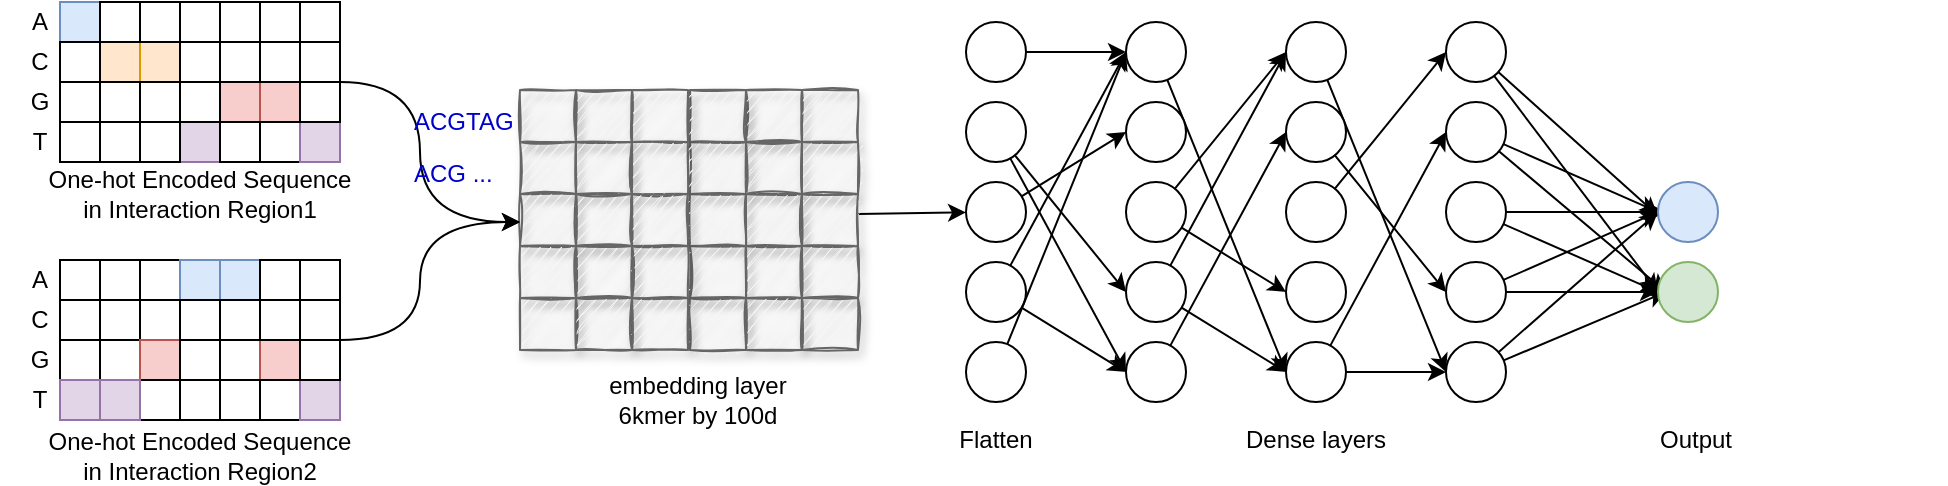 <mxfile version="14.8.5" type="github">
  <diagram id="gIogGsXuzQi1VI0tjLUq" name="Page-1">
    <mxGraphModel dx="1185" dy="636" grid="1" gridSize="10" guides="1" tooltips="1" connect="1" arrows="1" fold="1" page="1" pageScale="1" pageWidth="4681" pageHeight="3300" math="0" shadow="0">
      <root>
        <mxCell id="0" />
        <mxCell id="1" parent="0" />
        <mxCell id="4BS046eD1vQbMhQOOICh-2" value="" style="rounded=0;whiteSpace=wrap;html=1;shadow=1;glass=0;sketch=1;fillColor=#f5f5f5;strokeColor=#666666;fontColor=#333333;" vertex="1" parent="1">
          <mxGeometry x="615" y="259" width="28" height="26" as="geometry" />
        </mxCell>
        <mxCell id="4BS046eD1vQbMhQOOICh-3" value="" style="rounded=0;whiteSpace=wrap;html=1;shadow=1;glass=0;sketch=1;fillColor=#f5f5f5;strokeColor=#666666;fontColor=#333333;" vertex="1" parent="1">
          <mxGeometry x="643" y="259" width="28" height="26" as="geometry" />
        </mxCell>
        <mxCell id="4BS046eD1vQbMhQOOICh-4" value="" style="rounded=0;whiteSpace=wrap;html=1;shadow=1;glass=0;sketch=1;fillColor=#f5f5f5;strokeColor=#666666;fontColor=#333333;" vertex="1" parent="1">
          <mxGeometry x="671" y="259" width="28" height="26" as="geometry" />
        </mxCell>
        <mxCell id="4BS046eD1vQbMhQOOICh-5" value="" style="rounded=0;whiteSpace=wrap;html=1;shadow=1;glass=0;sketch=1;fillColor=#f5f5f5;strokeColor=#666666;fontColor=#333333;" vertex="1" parent="1">
          <mxGeometry x="615" y="285" width="28" height="26" as="geometry" />
        </mxCell>
        <mxCell id="4BS046eD1vQbMhQOOICh-6" value="" style="rounded=0;whiteSpace=wrap;html=1;shadow=1;glass=0;sketch=1;fillColor=#f5f5f5;strokeColor=#666666;fontColor=#333333;" vertex="1" parent="1">
          <mxGeometry x="643" y="285" width="28" height="26" as="geometry" />
        </mxCell>
        <mxCell id="4BS046eD1vQbMhQOOICh-7" value="" style="rounded=0;whiteSpace=wrap;html=1;shadow=1;glass=0;sketch=1;fillColor=#f5f5f5;strokeColor=#666666;fontColor=#333333;" vertex="1" parent="1">
          <mxGeometry x="671" y="285" width="28" height="26" as="geometry" />
        </mxCell>
        <mxCell id="4BS046eD1vQbMhQOOICh-8" value="" style="rounded=0;whiteSpace=wrap;html=1;shadow=1;glass=0;sketch=1;fillColor=#f5f5f5;strokeColor=#666666;fontColor=#333333;" vertex="1" parent="1">
          <mxGeometry x="615" y="311" width="28" height="26" as="geometry" />
        </mxCell>
        <mxCell id="4BS046eD1vQbMhQOOICh-9" value="" style="rounded=0;whiteSpace=wrap;html=1;shadow=1;glass=0;sketch=1;fillColor=#f5f5f5;strokeColor=#666666;fontColor=#333333;" vertex="1" parent="1">
          <mxGeometry x="643" y="311" width="28" height="26" as="geometry" />
        </mxCell>
        <mxCell id="4BS046eD1vQbMhQOOICh-156" style="edgeStyle=none;rounded=0;orthogonalLoop=1;jettySize=auto;html=1;" edge="1" parent="1" target="4BS046eD1vQbMhQOOICh-109">
          <mxGeometry relative="1" as="geometry">
            <mxPoint x="699" y="321" as="sourcePoint" />
          </mxGeometry>
        </mxCell>
        <mxCell id="4BS046eD1vQbMhQOOICh-10" value="" style="rounded=0;whiteSpace=wrap;html=1;shadow=1;glass=0;sketch=1;fillColor=#f5f5f5;strokeColor=#666666;fontColor=#333333;" vertex="1" parent="1">
          <mxGeometry x="671" y="311" width="28" height="26" as="geometry" />
        </mxCell>
        <mxCell id="4BS046eD1vQbMhQOOICh-11" value="" style="rounded=0;whiteSpace=wrap;html=1;shadow=1;glass=0;sketch=1;fillColor=#f5f5f5;strokeColor=#666666;fontColor=#333333;" vertex="1" parent="1">
          <mxGeometry x="615" y="337" width="28" height="26" as="geometry" />
        </mxCell>
        <mxCell id="4BS046eD1vQbMhQOOICh-12" value="" style="rounded=0;whiteSpace=wrap;html=1;shadow=1;glass=0;sketch=1;fillColor=#f5f5f5;strokeColor=#666666;fontColor=#333333;" vertex="1" parent="1">
          <mxGeometry x="643" y="337" width="28" height="26" as="geometry" />
        </mxCell>
        <mxCell id="4BS046eD1vQbMhQOOICh-13" value="" style="rounded=0;whiteSpace=wrap;html=1;shadow=1;glass=0;sketch=1;fillColor=#f5f5f5;strokeColor=#666666;fontColor=#333333;" vertex="1" parent="1">
          <mxGeometry x="671" y="337" width="28" height="26" as="geometry" />
        </mxCell>
        <mxCell id="4BS046eD1vQbMhQOOICh-14" value="" style="rounded=0;whiteSpace=wrap;html=1;shadow=1;glass=0;sketch=1;fillColor=#f5f5f5;strokeColor=#666666;fontColor=#333333;" vertex="1" parent="1">
          <mxGeometry x="615" y="363" width="28" height="26" as="geometry" />
        </mxCell>
        <mxCell id="4BS046eD1vQbMhQOOICh-15" value="" style="rounded=0;whiteSpace=wrap;html=1;shadow=1;glass=0;sketch=1;fillColor=#f5f5f5;strokeColor=#666666;fontColor=#333333;" vertex="1" parent="1">
          <mxGeometry x="643" y="363" width="28" height="26" as="geometry" />
        </mxCell>
        <mxCell id="4BS046eD1vQbMhQOOICh-16" value="" style="rounded=0;whiteSpace=wrap;html=1;shadow=1;glass=0;sketch=1;fillColor=#f5f5f5;strokeColor=#666666;fontColor=#333333;" vertex="1" parent="1">
          <mxGeometry x="671" y="363" width="28" height="26" as="geometry" />
        </mxCell>
        <mxCell id="4BS046eD1vQbMhQOOICh-17" value="" style="rounded=0;whiteSpace=wrap;html=1;shadow=1;glass=0;sketch=1;fillColor=#f5f5f5;strokeColor=#666666;fontColor=#333333;" vertex="1" parent="1">
          <mxGeometry x="530" y="259" width="28" height="26" as="geometry" />
        </mxCell>
        <mxCell id="4BS046eD1vQbMhQOOICh-18" value="" style="rounded=0;whiteSpace=wrap;html=1;shadow=1;glass=0;sketch=1;fillColor=#f5f5f5;strokeColor=#666666;fontColor=#333333;" vertex="1" parent="1">
          <mxGeometry x="558" y="259" width="28" height="26" as="geometry" />
        </mxCell>
        <mxCell id="4BS046eD1vQbMhQOOICh-19" value="" style="rounded=0;whiteSpace=wrap;html=1;shadow=1;glass=0;sketch=1;fillColor=#f5f5f5;strokeColor=#666666;fontColor=#333333;" vertex="1" parent="1">
          <mxGeometry x="586" y="259" width="28" height="26" as="geometry" />
        </mxCell>
        <mxCell id="4BS046eD1vQbMhQOOICh-20" value="" style="rounded=0;whiteSpace=wrap;html=1;shadow=1;glass=0;sketch=1;fillColor=#f5f5f5;strokeColor=#666666;fontColor=#333333;" vertex="1" parent="1">
          <mxGeometry x="530" y="285" width="28" height="26" as="geometry" />
        </mxCell>
        <mxCell id="4BS046eD1vQbMhQOOICh-21" value="" style="rounded=0;whiteSpace=wrap;html=1;shadow=1;glass=0;sketch=1;fillColor=#f5f5f5;strokeColor=#666666;fontColor=#333333;" vertex="1" parent="1">
          <mxGeometry x="558" y="285" width="28" height="26" as="geometry" />
        </mxCell>
        <mxCell id="4BS046eD1vQbMhQOOICh-22" value="" style="rounded=0;whiteSpace=wrap;html=1;shadow=1;glass=0;sketch=1;fillColor=#f5f5f5;strokeColor=#666666;fontColor=#333333;" vertex="1" parent="1">
          <mxGeometry x="586" y="285" width="28" height="26" as="geometry" />
        </mxCell>
        <mxCell id="4BS046eD1vQbMhQOOICh-23" value="" style="rounded=0;whiteSpace=wrap;html=1;shadow=1;glass=0;sketch=1;fillColor=#f5f5f5;strokeColor=#666666;fontColor=#333333;" vertex="1" parent="1">
          <mxGeometry x="530" y="311" width="28" height="26" as="geometry" />
        </mxCell>
        <mxCell id="4BS046eD1vQbMhQOOICh-24" value="" style="rounded=0;whiteSpace=wrap;html=1;shadow=1;glass=0;sketch=1;fillColor=#f5f5f5;strokeColor=#666666;fontColor=#333333;" vertex="1" parent="1">
          <mxGeometry x="558" y="311" width="28" height="26" as="geometry" />
        </mxCell>
        <mxCell id="4BS046eD1vQbMhQOOICh-25" value="" style="rounded=0;whiteSpace=wrap;html=1;shadow=1;glass=0;sketch=1;fillColor=#f5f5f5;strokeColor=#666666;fontColor=#333333;" vertex="1" parent="1">
          <mxGeometry x="586" y="311" width="28" height="26" as="geometry" />
        </mxCell>
        <mxCell id="4BS046eD1vQbMhQOOICh-26" value="" style="rounded=0;whiteSpace=wrap;html=1;shadow=1;glass=0;sketch=1;fillColor=#f5f5f5;strokeColor=#666666;fontColor=#333333;" vertex="1" parent="1">
          <mxGeometry x="530" y="337" width="28" height="26" as="geometry" />
        </mxCell>
        <mxCell id="4BS046eD1vQbMhQOOICh-27" value="" style="rounded=0;whiteSpace=wrap;html=1;shadow=1;glass=0;sketch=1;fillColor=#f5f5f5;strokeColor=#666666;fontColor=#333333;" vertex="1" parent="1">
          <mxGeometry x="558" y="337" width="28" height="26" as="geometry" />
        </mxCell>
        <mxCell id="4BS046eD1vQbMhQOOICh-28" value="" style="rounded=0;whiteSpace=wrap;html=1;shadow=1;glass=0;sketch=1;fillColor=#f5f5f5;strokeColor=#666666;fontColor=#333333;" vertex="1" parent="1">
          <mxGeometry x="586" y="337" width="28" height="26" as="geometry" />
        </mxCell>
        <mxCell id="4BS046eD1vQbMhQOOICh-29" value="" style="rounded=0;whiteSpace=wrap;html=1;shadow=1;glass=0;sketch=1;fillColor=#f5f5f5;strokeColor=#666666;fontColor=#333333;" vertex="1" parent="1">
          <mxGeometry x="530" y="363" width="28" height="26" as="geometry" />
        </mxCell>
        <mxCell id="4BS046eD1vQbMhQOOICh-30" value="" style="rounded=0;whiteSpace=wrap;html=1;shadow=1;glass=0;sketch=1;fillColor=#f5f5f5;strokeColor=#666666;fontColor=#333333;" vertex="1" parent="1">
          <mxGeometry x="558" y="363" width="28" height="26" as="geometry" />
        </mxCell>
        <mxCell id="4BS046eD1vQbMhQOOICh-31" value="" style="rounded=0;whiteSpace=wrap;html=1;shadow=1;glass=0;sketch=1;fillColor=#f5f5f5;strokeColor=#666666;fontColor=#333333;" vertex="1" parent="1">
          <mxGeometry x="586" y="363" width="28" height="26" as="geometry" />
        </mxCell>
        <mxCell id="4BS046eD1vQbMhQOOICh-35" value="G" style="text;html=1;strokeColor=none;fillColor=none;align=center;verticalAlign=middle;whiteSpace=wrap;rounded=0;" vertex="1" parent="1">
          <mxGeometry x="270" y="255" width="40" height="20" as="geometry" />
        </mxCell>
        <mxCell id="4BS046eD1vQbMhQOOICh-36" value="T" style="text;html=1;strokeColor=none;fillColor=none;align=center;verticalAlign=middle;whiteSpace=wrap;rounded=0;" vertex="1" parent="1">
          <mxGeometry x="270" y="275" width="40" height="20" as="geometry" />
        </mxCell>
        <mxCell id="4BS046eD1vQbMhQOOICh-37" value="&lt;div&gt;A&lt;/div&gt;" style="text;html=1;strokeColor=none;fillColor=none;align=center;verticalAlign=middle;whiteSpace=wrap;rounded=0;" vertex="1" parent="1">
          <mxGeometry x="270" y="215" width="40" height="20" as="geometry" />
        </mxCell>
        <mxCell id="4BS046eD1vQbMhQOOICh-38" value="C" style="text;html=1;strokeColor=none;fillColor=none;align=center;verticalAlign=middle;whiteSpace=wrap;rounded=0;" vertex="1" parent="1">
          <mxGeometry x="270" y="235" width="40" height="20" as="geometry" />
        </mxCell>
        <mxCell id="4BS046eD1vQbMhQOOICh-39" value="" style="whiteSpace=wrap;html=1;aspect=fixed;fillColor=#dae8fc;strokeColor=#6c8ebf;" vertex="1" parent="1">
          <mxGeometry x="300" y="215" width="20" height="20" as="geometry" />
        </mxCell>
        <mxCell id="4BS046eD1vQbMhQOOICh-40" value="" style="whiteSpace=wrap;html=1;aspect=fixed;" vertex="1" parent="1">
          <mxGeometry x="320" y="235" width="20" height="20" as="geometry" />
        </mxCell>
        <mxCell id="4BS046eD1vQbMhQOOICh-41" value="" style="whiteSpace=wrap;html=1;aspect=fixed;fillColor=#ffe6cc;strokeColor=#d79b00;" vertex="1" parent="1">
          <mxGeometry x="320" y="235" width="20" height="20" as="geometry" />
        </mxCell>
        <mxCell id="4BS046eD1vQbMhQOOICh-42" value="" style="whiteSpace=wrap;html=1;aspect=fixed;fillColor=#ffe6cc;strokeColor=#d79b00;" vertex="1" parent="1">
          <mxGeometry x="340" y="235" width="20" height="20" as="geometry" />
        </mxCell>
        <mxCell id="4BS046eD1vQbMhQOOICh-43" value="" style="whiteSpace=wrap;html=1;aspect=fixed;fillColor=#e1d5e7;strokeColor=#9673a6;" vertex="1" parent="1">
          <mxGeometry x="360" y="275" width="20" height="20" as="geometry" />
        </mxCell>
        <mxCell id="4BS046eD1vQbMhQOOICh-44" value="" style="whiteSpace=wrap;html=1;aspect=fixed;fillColor=#f8cecc;strokeColor=#b85450;" vertex="1" parent="1">
          <mxGeometry x="380" y="255" width="20" height="20" as="geometry" />
        </mxCell>
        <mxCell id="4BS046eD1vQbMhQOOICh-45" value="" style="whiteSpace=wrap;html=1;aspect=fixed;fillColor=#f8cecc;strokeColor=#b85450;" vertex="1" parent="1">
          <mxGeometry x="400" y="255" width="20" height="20" as="geometry" />
        </mxCell>
        <mxCell id="4BS046eD1vQbMhQOOICh-46" value="" style="rounded=0;whiteSpace=wrap;html=1;" vertex="1" parent="1">
          <mxGeometry x="300" y="235" width="20" height="20" as="geometry" />
        </mxCell>
        <mxCell id="4BS046eD1vQbMhQOOICh-47" value="" style="rounded=0;whiteSpace=wrap;html=1;" vertex="1" parent="1">
          <mxGeometry x="300" y="255" width="20" height="20" as="geometry" />
        </mxCell>
        <mxCell id="4BS046eD1vQbMhQOOICh-48" value="" style="rounded=0;whiteSpace=wrap;html=1;" vertex="1" parent="1">
          <mxGeometry x="320" y="255" width="20" height="20" as="geometry" />
        </mxCell>
        <mxCell id="4BS046eD1vQbMhQOOICh-49" value="" style="rounded=0;whiteSpace=wrap;html=1;" vertex="1" parent="1">
          <mxGeometry x="340" y="255" width="20" height="20" as="geometry" />
        </mxCell>
        <mxCell id="4BS046eD1vQbMhQOOICh-50" value="" style="rounded=0;whiteSpace=wrap;html=1;" vertex="1" parent="1">
          <mxGeometry x="360" y="255" width="20" height="20" as="geometry" />
        </mxCell>
        <mxCell id="4BS046eD1vQbMhQOOICh-51" value="" style="rounded=0;whiteSpace=wrap;html=1;" vertex="1" parent="1">
          <mxGeometry x="340" y="275" width="20" height="20" as="geometry" />
        </mxCell>
        <mxCell id="4BS046eD1vQbMhQOOICh-52" value="" style="rounded=0;whiteSpace=wrap;html=1;" vertex="1" parent="1">
          <mxGeometry x="300" y="275" width="20" height="20" as="geometry" />
        </mxCell>
        <mxCell id="4BS046eD1vQbMhQOOICh-53" value="" style="rounded=0;whiteSpace=wrap;html=1;" vertex="1" parent="1">
          <mxGeometry x="320" y="275" width="20" height="20" as="geometry" />
        </mxCell>
        <mxCell id="4BS046eD1vQbMhQOOICh-54" value="" style="rounded=0;whiteSpace=wrap;html=1;" vertex="1" parent="1">
          <mxGeometry x="380" y="275" width="20" height="20" as="geometry" />
        </mxCell>
        <mxCell id="4BS046eD1vQbMhQOOICh-55" value="" style="rounded=0;whiteSpace=wrap;html=1;" vertex="1" parent="1">
          <mxGeometry x="400" y="275" width="20" height="20" as="geometry" />
        </mxCell>
        <mxCell id="4BS046eD1vQbMhQOOICh-56" value="" style="rounded=0;whiteSpace=wrap;html=1;" vertex="1" parent="1">
          <mxGeometry x="320" y="215" width="20" height="20" as="geometry" />
        </mxCell>
        <mxCell id="4BS046eD1vQbMhQOOICh-57" value="" style="rounded=0;whiteSpace=wrap;html=1;" vertex="1" parent="1">
          <mxGeometry x="340" y="215" width="20" height="20" as="geometry" />
        </mxCell>
        <mxCell id="4BS046eD1vQbMhQOOICh-58" value="" style="rounded=0;whiteSpace=wrap;html=1;" vertex="1" parent="1">
          <mxGeometry x="360" y="215" width="20" height="20" as="geometry" />
        </mxCell>
        <mxCell id="4BS046eD1vQbMhQOOICh-59" value="" style="rounded=0;whiteSpace=wrap;html=1;" vertex="1" parent="1">
          <mxGeometry x="380" y="215" width="20" height="20" as="geometry" />
        </mxCell>
        <mxCell id="4BS046eD1vQbMhQOOICh-60" value="" style="rounded=0;whiteSpace=wrap;html=1;" vertex="1" parent="1">
          <mxGeometry x="360" y="235" width="20" height="20" as="geometry" />
        </mxCell>
        <mxCell id="4BS046eD1vQbMhQOOICh-61" value="" style="rounded=0;whiteSpace=wrap;html=1;" vertex="1" parent="1">
          <mxGeometry x="380" y="235" width="20" height="20" as="geometry" />
        </mxCell>
        <mxCell id="4BS046eD1vQbMhQOOICh-62" value="" style="rounded=0;whiteSpace=wrap;html=1;" vertex="1" parent="1">
          <mxGeometry x="400" y="235" width="20" height="20" as="geometry" />
        </mxCell>
        <mxCell id="4BS046eD1vQbMhQOOICh-63" value="" style="rounded=0;whiteSpace=wrap;html=1;" vertex="1" parent="1">
          <mxGeometry x="400" y="215" width="20" height="20" as="geometry" />
        </mxCell>
        <mxCell id="4BS046eD1vQbMhQOOICh-64" value="" style="whiteSpace=wrap;html=1;aspect=fixed;fillColor=#e1d5e7;strokeColor=#9673a6;" vertex="1" parent="1">
          <mxGeometry x="420" y="275" width="20" height="20" as="geometry" />
        </mxCell>
        <mxCell id="4BS046eD1vQbMhQOOICh-65" value="" style="rounded=0;whiteSpace=wrap;html=1;" vertex="1" parent="1">
          <mxGeometry x="420" y="255" width="20" height="20" as="geometry" />
        </mxCell>
        <mxCell id="4BS046eD1vQbMhQOOICh-66" value="" style="rounded=0;whiteSpace=wrap;html=1;" vertex="1" parent="1">
          <mxGeometry x="420" y="215" width="20" height="20" as="geometry" />
        </mxCell>
        <mxCell id="4BS046eD1vQbMhQOOICh-67" style="edgeStyle=orthogonalEdgeStyle;curved=1;rounded=0;orthogonalLoop=1;jettySize=auto;html=1;entryX=0;entryY=0.5;entryDx=0;entryDy=0;exitX=1;exitY=1;exitDx=0;exitDy=0;" edge="1" parent="1" source="4BS046eD1vQbMhQOOICh-68">
          <mxGeometry relative="1" as="geometry">
            <mxPoint x="530" y="325" as="targetPoint" />
            <Array as="points">
              <mxPoint x="480" y="255.5" />
              <mxPoint x="480" y="325.5" />
            </Array>
          </mxGeometry>
        </mxCell>
        <mxCell id="4BS046eD1vQbMhQOOICh-68" value="" style="rounded=0;whiteSpace=wrap;html=1;" vertex="1" parent="1">
          <mxGeometry x="420" y="235" width="20" height="20" as="geometry" />
        </mxCell>
        <mxCell id="4BS046eD1vQbMhQOOICh-69" value="G" style="text;html=1;strokeColor=none;fillColor=none;align=center;verticalAlign=middle;whiteSpace=wrap;rounded=0;" vertex="1" parent="1">
          <mxGeometry x="270" y="384" width="40" height="20" as="geometry" />
        </mxCell>
        <mxCell id="4BS046eD1vQbMhQOOICh-70" value="T" style="text;html=1;strokeColor=none;fillColor=none;align=center;verticalAlign=middle;whiteSpace=wrap;rounded=0;" vertex="1" parent="1">
          <mxGeometry x="270" y="404" width="40" height="20" as="geometry" />
        </mxCell>
        <mxCell id="4BS046eD1vQbMhQOOICh-71" value="&lt;div&gt;A&lt;/div&gt;" style="text;html=1;strokeColor=none;fillColor=none;align=center;verticalAlign=middle;whiteSpace=wrap;rounded=0;" vertex="1" parent="1">
          <mxGeometry x="270" y="344" width="40" height="20" as="geometry" />
        </mxCell>
        <mxCell id="4BS046eD1vQbMhQOOICh-72" value="C" style="text;html=1;strokeColor=none;fillColor=none;align=center;verticalAlign=middle;whiteSpace=wrap;rounded=0;" vertex="1" parent="1">
          <mxGeometry x="270" y="364" width="40" height="20" as="geometry" />
        </mxCell>
        <mxCell id="4BS046eD1vQbMhQOOICh-73" value="" style="whiteSpace=wrap;html=1;aspect=fixed;" vertex="1" parent="1">
          <mxGeometry x="300" y="344" width="20" height="20" as="geometry" />
        </mxCell>
        <mxCell id="4BS046eD1vQbMhQOOICh-74" value="" style="whiteSpace=wrap;html=1;aspect=fixed;" vertex="1" parent="1">
          <mxGeometry x="320" y="364" width="20" height="20" as="geometry" />
        </mxCell>
        <mxCell id="4BS046eD1vQbMhQOOICh-75" value="" style="whiteSpace=wrap;html=1;aspect=fixed;" vertex="1" parent="1">
          <mxGeometry x="320" y="364" width="20" height="20" as="geometry" />
        </mxCell>
        <mxCell id="4BS046eD1vQbMhQOOICh-76" value="" style="whiteSpace=wrap;html=1;aspect=fixed;" vertex="1" parent="1">
          <mxGeometry x="340" y="364" width="20" height="20" as="geometry" />
        </mxCell>
        <mxCell id="4BS046eD1vQbMhQOOICh-77" value="" style="whiteSpace=wrap;html=1;aspect=fixed;" vertex="1" parent="1">
          <mxGeometry x="360" y="404" width="20" height="20" as="geometry" />
        </mxCell>
        <mxCell id="4BS046eD1vQbMhQOOICh-78" value="" style="whiteSpace=wrap;html=1;aspect=fixed;" vertex="1" parent="1">
          <mxGeometry x="380" y="384" width="20" height="20" as="geometry" />
        </mxCell>
        <mxCell id="4BS046eD1vQbMhQOOICh-79" value="" style="whiteSpace=wrap;html=1;aspect=fixed;fillColor=#f8cecc;strokeColor=#b85450;" vertex="1" parent="1">
          <mxGeometry x="400" y="384" width="20" height="20" as="geometry" />
        </mxCell>
        <mxCell id="4BS046eD1vQbMhQOOICh-80" value="" style="rounded=0;whiteSpace=wrap;html=1;" vertex="1" parent="1">
          <mxGeometry x="300" y="364" width="20" height="20" as="geometry" />
        </mxCell>
        <mxCell id="4BS046eD1vQbMhQOOICh-81" value="" style="rounded=0;whiteSpace=wrap;html=1;" vertex="1" parent="1">
          <mxGeometry x="300" y="384" width="20" height="20" as="geometry" />
        </mxCell>
        <mxCell id="4BS046eD1vQbMhQOOICh-82" value="" style="rounded=0;whiteSpace=wrap;html=1;" vertex="1" parent="1">
          <mxGeometry x="320" y="384" width="20" height="20" as="geometry" />
        </mxCell>
        <mxCell id="4BS046eD1vQbMhQOOICh-83" value="" style="rounded=0;whiteSpace=wrap;html=1;fillColor=#f8cecc;strokeColor=#b85450;" vertex="1" parent="1">
          <mxGeometry x="340" y="384" width="20" height="20" as="geometry" />
        </mxCell>
        <mxCell id="4BS046eD1vQbMhQOOICh-84" value="" style="rounded=0;whiteSpace=wrap;html=1;" vertex="1" parent="1">
          <mxGeometry x="360" y="384" width="20" height="20" as="geometry" />
        </mxCell>
        <mxCell id="4BS046eD1vQbMhQOOICh-85" value="" style="rounded=0;whiteSpace=wrap;html=1;" vertex="1" parent="1">
          <mxGeometry x="340" y="404" width="20" height="20" as="geometry" />
        </mxCell>
        <mxCell id="4BS046eD1vQbMhQOOICh-86" value="" style="rounded=0;whiteSpace=wrap;html=1;fillColor=#e1d5e7;strokeColor=#9673a6;" vertex="1" parent="1">
          <mxGeometry x="300" y="404" width="20" height="20" as="geometry" />
        </mxCell>
        <mxCell id="4BS046eD1vQbMhQOOICh-87" value="" style="rounded=0;whiteSpace=wrap;html=1;fillColor=#e1d5e7;strokeColor=#9673a6;" vertex="1" parent="1">
          <mxGeometry x="320" y="404" width="20" height="20" as="geometry" />
        </mxCell>
        <mxCell id="4BS046eD1vQbMhQOOICh-88" value="" style="rounded=0;whiteSpace=wrap;html=1;" vertex="1" parent="1">
          <mxGeometry x="380" y="404" width="20" height="20" as="geometry" />
        </mxCell>
        <mxCell id="4BS046eD1vQbMhQOOICh-89" value="" style="rounded=0;whiteSpace=wrap;html=1;" vertex="1" parent="1">
          <mxGeometry x="400" y="404" width="20" height="20" as="geometry" />
        </mxCell>
        <mxCell id="4BS046eD1vQbMhQOOICh-90" value="" style="rounded=0;whiteSpace=wrap;html=1;" vertex="1" parent="1">
          <mxGeometry x="320" y="344" width="20" height="20" as="geometry" />
        </mxCell>
        <mxCell id="4BS046eD1vQbMhQOOICh-91" value="" style="rounded=0;whiteSpace=wrap;html=1;" vertex="1" parent="1">
          <mxGeometry x="340" y="344" width="20" height="20" as="geometry" />
        </mxCell>
        <mxCell id="4BS046eD1vQbMhQOOICh-92" value="" style="rounded=0;whiteSpace=wrap;html=1;fillColor=#dae8fc;strokeColor=#6c8ebf;" vertex="1" parent="1">
          <mxGeometry x="360" y="344" width="20" height="20" as="geometry" />
        </mxCell>
        <mxCell id="4BS046eD1vQbMhQOOICh-93" value="" style="rounded=0;whiteSpace=wrap;html=1;fillColor=#dae8fc;strokeColor=#6c8ebf;" vertex="1" parent="1">
          <mxGeometry x="380" y="344" width="20" height="20" as="geometry" />
        </mxCell>
        <mxCell id="4BS046eD1vQbMhQOOICh-94" value="" style="rounded=0;whiteSpace=wrap;html=1;" vertex="1" parent="1">
          <mxGeometry x="360" y="364" width="20" height="20" as="geometry" />
        </mxCell>
        <mxCell id="4BS046eD1vQbMhQOOICh-95" value="" style="rounded=0;whiteSpace=wrap;html=1;" vertex="1" parent="1">
          <mxGeometry x="380" y="364" width="20" height="20" as="geometry" />
        </mxCell>
        <mxCell id="4BS046eD1vQbMhQOOICh-96" value="" style="rounded=0;whiteSpace=wrap;html=1;" vertex="1" parent="1">
          <mxGeometry x="400" y="364" width="20" height="20" as="geometry" />
        </mxCell>
        <mxCell id="4BS046eD1vQbMhQOOICh-97" value="" style="rounded=0;whiteSpace=wrap;html=1;" vertex="1" parent="1">
          <mxGeometry x="400" y="344" width="20" height="20" as="geometry" />
        </mxCell>
        <mxCell id="4BS046eD1vQbMhQOOICh-98" value="" style="whiteSpace=wrap;html=1;aspect=fixed;fillColor=#e1d5e7;strokeColor=#9673a6;" vertex="1" parent="1">
          <mxGeometry x="420" y="404" width="20" height="20" as="geometry" />
        </mxCell>
        <mxCell id="4BS046eD1vQbMhQOOICh-99" value="" style="rounded=0;whiteSpace=wrap;html=1;" vertex="1" parent="1">
          <mxGeometry x="420" y="384" width="20" height="20" as="geometry" />
        </mxCell>
        <mxCell id="4BS046eD1vQbMhQOOICh-100" value="" style="rounded=0;whiteSpace=wrap;html=1;" vertex="1" parent="1">
          <mxGeometry x="420" y="344" width="20" height="20" as="geometry" />
        </mxCell>
        <mxCell id="4BS046eD1vQbMhQOOICh-101" style="edgeStyle=orthogonalEdgeStyle;curved=1;rounded=0;orthogonalLoop=1;jettySize=auto;html=1;entryX=0;entryY=0.5;entryDx=0;entryDy=0;exitX=1;exitY=1;exitDx=0;exitDy=0;" edge="1" parent="1" source="4BS046eD1vQbMhQOOICh-102">
          <mxGeometry relative="1" as="geometry">
            <mxPoint x="530" y="325" as="targetPoint" />
            <Array as="points">
              <mxPoint x="480" y="384.5" />
              <mxPoint x="480" y="324.5" />
            </Array>
          </mxGeometry>
        </mxCell>
        <mxCell id="4BS046eD1vQbMhQOOICh-102" value="" style="rounded=0;whiteSpace=wrap;html=1;" vertex="1" parent="1">
          <mxGeometry x="420" y="364" width="20" height="20" as="geometry" />
        </mxCell>
        <mxCell id="4BS046eD1vQbMhQOOICh-103" style="edgeStyle=none;rounded=0;orthogonalLoop=1;jettySize=auto;html=1;entryX=0;entryY=0.5;entryDx=0;entryDy=0;" edge="1" parent="1" source="4BS046eD1vQbMhQOOICh-104" target="4BS046eD1vQbMhQOOICh-116">
          <mxGeometry relative="1" as="geometry" />
        </mxCell>
        <mxCell id="4BS046eD1vQbMhQOOICh-104" value="" style="ellipse;whiteSpace=wrap;html=1;aspect=fixed;" vertex="1" parent="1">
          <mxGeometry x="753" y="225" width="30" height="30" as="geometry" />
        </mxCell>
        <mxCell id="4BS046eD1vQbMhQOOICh-105" style="edgeStyle=none;rounded=1;jumpSize=20;orthogonalLoop=1;jettySize=auto;html=1;entryX=0;entryY=0.5;entryDx=0;entryDy=0;strokeWidth=1;" edge="1" parent="1" source="4BS046eD1vQbMhQOOICh-107" target="4BS046eD1vQbMhQOOICh-125">
          <mxGeometry relative="1" as="geometry" />
        </mxCell>
        <mxCell id="4BS046eD1vQbMhQOOICh-106" style="edgeStyle=none;rounded=1;jumpSize=20;orthogonalLoop=1;jettySize=auto;html=1;entryX=0;entryY=0.5;entryDx=0;entryDy=0;strokeWidth=1;" edge="1" parent="1" source="4BS046eD1vQbMhQOOICh-107" target="4BS046eD1vQbMhQOOICh-123">
          <mxGeometry relative="1" as="geometry" />
        </mxCell>
        <mxCell id="4BS046eD1vQbMhQOOICh-107" value="" style="ellipse;whiteSpace=wrap;html=1;aspect=fixed;" vertex="1" parent="1">
          <mxGeometry x="753" y="265" width="30" height="30" as="geometry" />
        </mxCell>
        <mxCell id="4BS046eD1vQbMhQOOICh-108" style="rounded=1;jumpSize=20;orthogonalLoop=1;jettySize=auto;html=1;entryX=0;entryY=0.5;entryDx=0;entryDy=0;strokeWidth=1;" edge="1" parent="1" source="4BS046eD1vQbMhQOOICh-109" target="4BS046eD1vQbMhQOOICh-117">
          <mxGeometry relative="1" as="geometry" />
        </mxCell>
        <mxCell id="4BS046eD1vQbMhQOOICh-109" value="" style="ellipse;whiteSpace=wrap;html=1;aspect=fixed;" vertex="1" parent="1">
          <mxGeometry x="753" y="305" width="30" height="30" as="geometry" />
        </mxCell>
        <mxCell id="4BS046eD1vQbMhQOOICh-110" style="rounded=1;jumpSize=20;orthogonalLoop=1;jettySize=auto;html=1;entryX=0;entryY=0.5;entryDx=0;entryDy=0;strokeWidth=1;" edge="1" parent="1" source="4BS046eD1vQbMhQOOICh-112" target="4BS046eD1vQbMhQOOICh-116">
          <mxGeometry relative="1" as="geometry" />
        </mxCell>
        <mxCell id="4BS046eD1vQbMhQOOICh-111" style="edgeStyle=none;rounded=1;jumpSize=20;orthogonalLoop=1;jettySize=auto;html=1;entryX=0;entryY=0.5;entryDx=0;entryDy=0;strokeWidth=1;" edge="1" parent="1" source="4BS046eD1vQbMhQOOICh-112" target="4BS046eD1vQbMhQOOICh-125">
          <mxGeometry relative="1" as="geometry" />
        </mxCell>
        <mxCell id="4BS046eD1vQbMhQOOICh-112" value="" style="ellipse;whiteSpace=wrap;html=1;aspect=fixed;" vertex="1" parent="1">
          <mxGeometry x="753" y="345" width="30" height="30" as="geometry" />
        </mxCell>
        <mxCell id="4BS046eD1vQbMhQOOICh-113" style="edgeStyle=none;rounded=1;jumpSize=20;orthogonalLoop=1;jettySize=auto;html=1;entryX=0;entryY=0.5;entryDx=0;entryDy=0;strokeWidth=1;" edge="1" parent="1" source="4BS046eD1vQbMhQOOICh-114" target="4BS046eD1vQbMhQOOICh-116">
          <mxGeometry relative="1" as="geometry" />
        </mxCell>
        <mxCell id="4BS046eD1vQbMhQOOICh-114" value="" style="ellipse;whiteSpace=wrap;html=1;aspect=fixed;" vertex="1" parent="1">
          <mxGeometry x="753" y="385" width="30" height="30" as="geometry" />
        </mxCell>
        <mxCell id="4BS046eD1vQbMhQOOICh-115" style="edgeStyle=none;rounded=1;jumpSize=20;orthogonalLoop=1;jettySize=auto;html=1;entryX=0;entryY=0.5;entryDx=0;entryDy=0;strokeWidth=1;" edge="1" parent="1" source="4BS046eD1vQbMhQOOICh-116" target="4BS046eD1vQbMhQOOICh-137">
          <mxGeometry relative="1" as="geometry" />
        </mxCell>
        <mxCell id="4BS046eD1vQbMhQOOICh-116" value="" style="ellipse;whiteSpace=wrap;html=1;aspect=fixed;" vertex="1" parent="1">
          <mxGeometry x="833" y="225" width="30" height="30" as="geometry" />
        </mxCell>
        <mxCell id="4BS046eD1vQbMhQOOICh-117" value="" style="ellipse;whiteSpace=wrap;html=1;aspect=fixed;" vertex="1" parent="1">
          <mxGeometry x="833" y="265" width="30" height="30" as="geometry" />
        </mxCell>
        <mxCell id="4BS046eD1vQbMhQOOICh-118" style="edgeStyle=none;rounded=1;jumpSize=20;orthogonalLoop=1;jettySize=auto;html=1;entryX=0;entryY=0.5;entryDx=0;entryDy=0;strokeWidth=1;" edge="1" parent="1" source="4BS046eD1vQbMhQOOICh-120" target="4BS046eD1vQbMhQOOICh-134">
          <mxGeometry relative="1" as="geometry" />
        </mxCell>
        <mxCell id="4BS046eD1vQbMhQOOICh-119" style="edgeStyle=none;rounded=1;jumpSize=20;orthogonalLoop=1;jettySize=auto;html=1;entryX=0;entryY=0.5;entryDx=0;entryDy=0;strokeWidth=1;" edge="1" parent="1" source="4BS046eD1vQbMhQOOICh-120" target="4BS046eD1vQbMhQOOICh-129">
          <mxGeometry relative="1" as="geometry" />
        </mxCell>
        <mxCell id="4BS046eD1vQbMhQOOICh-120" value="" style="ellipse;whiteSpace=wrap;html=1;aspect=fixed;" vertex="1" parent="1">
          <mxGeometry x="833" y="305" width="30" height="30" as="geometry" />
        </mxCell>
        <mxCell id="4BS046eD1vQbMhQOOICh-121" style="edgeStyle=none;rounded=1;jumpSize=20;orthogonalLoop=1;jettySize=auto;html=1;entryX=0;entryY=0.5;entryDx=0;entryDy=0;strokeWidth=1;" edge="1" parent="1" source="4BS046eD1vQbMhQOOICh-123" target="4BS046eD1vQbMhQOOICh-129">
          <mxGeometry relative="1" as="geometry" />
        </mxCell>
        <mxCell id="4BS046eD1vQbMhQOOICh-122" style="edgeStyle=none;rounded=1;jumpSize=20;orthogonalLoop=1;jettySize=auto;html=1;entryX=0;entryY=0.5;entryDx=0;entryDy=0;strokeWidth=1;" edge="1" parent="1" source="4BS046eD1vQbMhQOOICh-123" target="4BS046eD1vQbMhQOOICh-137">
          <mxGeometry relative="1" as="geometry" />
        </mxCell>
        <mxCell id="4BS046eD1vQbMhQOOICh-123" value="" style="ellipse;whiteSpace=wrap;html=1;aspect=fixed;" vertex="1" parent="1">
          <mxGeometry x="833" y="345" width="30" height="30" as="geometry" />
        </mxCell>
        <mxCell id="4BS046eD1vQbMhQOOICh-124" style="edgeStyle=none;rounded=1;jumpSize=20;orthogonalLoop=1;jettySize=auto;html=1;entryX=0;entryY=0.5;entryDx=0;entryDy=0;strokeWidth=1;" edge="1" parent="1" source="4BS046eD1vQbMhQOOICh-125" target="4BS046eD1vQbMhQOOICh-131">
          <mxGeometry relative="1" as="geometry" />
        </mxCell>
        <mxCell id="4BS046eD1vQbMhQOOICh-125" value="" style="ellipse;whiteSpace=wrap;html=1;aspect=fixed;" vertex="1" parent="1">
          <mxGeometry x="833" y="385" width="30" height="30" as="geometry" />
        </mxCell>
        <mxCell id="4BS046eD1vQbMhQOOICh-126" value="Dense layers" style="text;html=1;strokeColor=none;fillColor=none;align=center;verticalAlign=middle;whiteSpace=wrap;rounded=0;" vertex="1" parent="1">
          <mxGeometry x="803" y="424" width="250" height="20" as="geometry" />
        </mxCell>
        <mxCell id="4BS046eD1vQbMhQOOICh-127" value="Flatten" style="text;html=1;strokeColor=none;fillColor=none;align=center;verticalAlign=middle;whiteSpace=wrap;rounded=0;" vertex="1" parent="1">
          <mxGeometry x="643" y="424" width="250" height="20" as="geometry" />
        </mxCell>
        <mxCell id="4BS046eD1vQbMhQOOICh-128" style="edgeStyle=none;rounded=1;jumpSize=20;orthogonalLoop=1;jettySize=auto;html=1;entryX=0;entryY=0.5;entryDx=0;entryDy=0;strokeWidth=1;" edge="1" parent="1" source="4BS046eD1vQbMhQOOICh-129" target="4BS046eD1vQbMhQOOICh-152">
          <mxGeometry relative="1" as="geometry" />
        </mxCell>
        <mxCell id="4BS046eD1vQbMhQOOICh-129" value="" style="ellipse;whiteSpace=wrap;html=1;aspect=fixed;" vertex="1" parent="1">
          <mxGeometry x="913" y="225" width="30" height="30" as="geometry" />
        </mxCell>
        <mxCell id="4BS046eD1vQbMhQOOICh-130" style="edgeStyle=none;rounded=1;jumpSize=20;orthogonalLoop=1;jettySize=auto;html=1;entryX=0;entryY=0.5;entryDx=0;entryDy=0;strokeWidth=1;" edge="1" parent="1" source="4BS046eD1vQbMhQOOICh-131" target="4BS046eD1vQbMhQOOICh-149">
          <mxGeometry relative="1" as="geometry" />
        </mxCell>
        <mxCell id="4BS046eD1vQbMhQOOICh-131" value="" style="ellipse;whiteSpace=wrap;html=1;aspect=fixed;" vertex="1" parent="1">
          <mxGeometry x="913" y="265" width="30" height="30" as="geometry" />
        </mxCell>
        <mxCell id="4BS046eD1vQbMhQOOICh-132" style="edgeStyle=none;rounded=1;jumpSize=20;orthogonalLoop=1;jettySize=auto;html=1;entryX=0;entryY=0.5;entryDx=0;entryDy=0;strokeWidth=1;" edge="1" parent="1" source="4BS046eD1vQbMhQOOICh-133" target="4BS046eD1vQbMhQOOICh-140">
          <mxGeometry relative="1" as="geometry" />
        </mxCell>
        <mxCell id="4BS046eD1vQbMhQOOICh-133" value="" style="ellipse;whiteSpace=wrap;html=1;aspect=fixed;" vertex="1" parent="1">
          <mxGeometry x="913" y="305" width="30" height="30" as="geometry" />
        </mxCell>
        <mxCell id="4BS046eD1vQbMhQOOICh-134" value="" style="ellipse;whiteSpace=wrap;html=1;aspect=fixed;" vertex="1" parent="1">
          <mxGeometry x="913" y="345" width="30" height="30" as="geometry" />
        </mxCell>
        <mxCell id="4BS046eD1vQbMhQOOICh-135" style="edgeStyle=none;rounded=1;jumpSize=20;orthogonalLoop=1;jettySize=auto;html=1;entryX=0;entryY=0.5;entryDx=0;entryDy=0;strokeWidth=1;" edge="1" parent="1" source="4BS046eD1vQbMhQOOICh-137" target="4BS046eD1vQbMhQOOICh-143">
          <mxGeometry relative="1" as="geometry" />
        </mxCell>
        <mxCell id="4BS046eD1vQbMhQOOICh-136" style="edgeStyle=none;rounded=1;jumpSize=20;orthogonalLoop=1;jettySize=auto;html=1;entryX=0;entryY=0.5;entryDx=0;entryDy=0;strokeWidth=1;" edge="1" parent="1" source="4BS046eD1vQbMhQOOICh-137" target="4BS046eD1vQbMhQOOICh-152">
          <mxGeometry relative="1" as="geometry" />
        </mxCell>
        <mxCell id="4BS046eD1vQbMhQOOICh-137" value="" style="ellipse;whiteSpace=wrap;html=1;aspect=fixed;" vertex="1" parent="1">
          <mxGeometry x="913" y="385" width="30" height="30" as="geometry" />
        </mxCell>
        <mxCell id="4BS046eD1vQbMhQOOICh-138" style="edgeStyle=none;rounded=1;jumpSize=20;orthogonalLoop=1;jettySize=auto;html=1;entryX=0;entryY=0.5;entryDx=0;entryDy=0;strokeWidth=1;" edge="1" parent="1" source="4BS046eD1vQbMhQOOICh-140" target="4BS046eD1vQbMhQOOICh-155">
          <mxGeometry relative="1" as="geometry" />
        </mxCell>
        <mxCell id="4BS046eD1vQbMhQOOICh-139" style="edgeStyle=none;rounded=1;jumpSize=20;orthogonalLoop=1;jettySize=auto;html=1;strokeWidth=1;entryX=-0.001;entryY=0.557;entryDx=0;entryDy=0;entryPerimeter=0;" edge="1" parent="1" source="4BS046eD1vQbMhQOOICh-140" target="4BS046eD1vQbMhQOOICh-154">
          <mxGeometry relative="1" as="geometry">
            <mxPoint x="1093" y="320.0" as="targetPoint" />
          </mxGeometry>
        </mxCell>
        <mxCell id="4BS046eD1vQbMhQOOICh-140" value="" style="ellipse;whiteSpace=wrap;html=1;aspect=fixed;" vertex="1" parent="1">
          <mxGeometry x="993" y="225" width="30" height="30" as="geometry" />
        </mxCell>
        <mxCell id="4BS046eD1vQbMhQOOICh-141" style="edgeStyle=none;rounded=1;jumpSize=20;orthogonalLoop=1;jettySize=auto;html=1;entryX=0;entryY=0.5;entryDx=0;entryDy=0;strokeWidth=1;" edge="1" parent="1" source="4BS046eD1vQbMhQOOICh-143" target="4BS046eD1vQbMhQOOICh-154">
          <mxGeometry relative="1" as="geometry" />
        </mxCell>
        <mxCell id="4BS046eD1vQbMhQOOICh-142" style="edgeStyle=none;rounded=1;jumpSize=20;orthogonalLoop=1;jettySize=auto;html=1;strokeWidth=1;" edge="1" parent="1" source="4BS046eD1vQbMhQOOICh-143">
          <mxGeometry relative="1" as="geometry">
            <mxPoint x="1103" y="360" as="targetPoint" />
          </mxGeometry>
        </mxCell>
        <mxCell id="4BS046eD1vQbMhQOOICh-143" value="" style="ellipse;whiteSpace=wrap;html=1;aspect=fixed;" vertex="1" parent="1">
          <mxGeometry x="993" y="265" width="30" height="30" as="geometry" />
        </mxCell>
        <mxCell id="4BS046eD1vQbMhQOOICh-144" style="edgeStyle=none;rounded=1;jumpSize=20;orthogonalLoop=1;jettySize=auto;html=1;entryX=0;entryY=0.5;entryDx=0;entryDy=0;strokeWidth=1;" edge="1" parent="1" source="4BS046eD1vQbMhQOOICh-146" target="4BS046eD1vQbMhQOOICh-155">
          <mxGeometry relative="1" as="geometry" />
        </mxCell>
        <mxCell id="4BS046eD1vQbMhQOOICh-145" style="edgeStyle=none;rounded=1;jumpSize=20;orthogonalLoop=1;jettySize=auto;html=1;strokeWidth=1;" edge="1" parent="1" source="4BS046eD1vQbMhQOOICh-146">
          <mxGeometry relative="1" as="geometry">
            <mxPoint x="1103" y="320" as="targetPoint" />
          </mxGeometry>
        </mxCell>
        <mxCell id="4BS046eD1vQbMhQOOICh-146" value="" style="ellipse;whiteSpace=wrap;html=1;aspect=fixed;" vertex="1" parent="1">
          <mxGeometry x="993" y="305" width="30" height="30" as="geometry" />
        </mxCell>
        <mxCell id="4BS046eD1vQbMhQOOICh-147" style="edgeStyle=none;rounded=1;jumpSize=20;orthogonalLoop=1;jettySize=auto;html=1;entryX=0;entryY=0.5;entryDx=0;entryDy=0;strokeWidth=1;" edge="1" parent="1" source="4BS046eD1vQbMhQOOICh-149" target="4BS046eD1vQbMhQOOICh-154">
          <mxGeometry relative="1" as="geometry" />
        </mxCell>
        <mxCell id="4BS046eD1vQbMhQOOICh-148" style="edgeStyle=none;rounded=1;jumpSize=20;orthogonalLoop=1;jettySize=auto;html=1;strokeWidth=1;entryX=0;entryY=0.5;entryDx=0;entryDy=0;" edge="1" parent="1" source="4BS046eD1vQbMhQOOICh-149" target="4BS046eD1vQbMhQOOICh-155">
          <mxGeometry relative="1" as="geometry">
            <mxPoint x="1093" y="360.0" as="targetPoint" />
          </mxGeometry>
        </mxCell>
        <mxCell id="4BS046eD1vQbMhQOOICh-149" value="" style="ellipse;whiteSpace=wrap;html=1;aspect=fixed;" vertex="1" parent="1">
          <mxGeometry x="993" y="345" width="30" height="30" as="geometry" />
        </mxCell>
        <mxCell id="4BS046eD1vQbMhQOOICh-150" style="edgeStyle=none;rounded=1;jumpSize=20;orthogonalLoop=1;jettySize=auto;html=1;strokeWidth=1;" edge="1" parent="1" source="4BS046eD1vQbMhQOOICh-152">
          <mxGeometry relative="1" as="geometry">
            <mxPoint x="1103" y="360" as="targetPoint" />
          </mxGeometry>
        </mxCell>
        <mxCell id="4BS046eD1vQbMhQOOICh-151" style="edgeStyle=none;rounded=1;jumpSize=20;orthogonalLoop=1;jettySize=auto;html=1;strokeWidth=1;entryX=0;entryY=0.5;entryDx=0;entryDy=0;" edge="1" parent="1" source="4BS046eD1vQbMhQOOICh-152" target="4BS046eD1vQbMhQOOICh-154">
          <mxGeometry relative="1" as="geometry">
            <mxPoint x="1093" y="320.0" as="targetPoint" />
          </mxGeometry>
        </mxCell>
        <mxCell id="4BS046eD1vQbMhQOOICh-152" value="" style="ellipse;whiteSpace=wrap;html=1;aspect=fixed;" vertex="1" parent="1">
          <mxGeometry x="993" y="385" width="30" height="30" as="geometry" />
        </mxCell>
        <mxCell id="4BS046eD1vQbMhQOOICh-153" value="&lt;div&gt;Output&lt;/div&gt;" style="text;html=1;strokeColor=none;fillColor=none;align=center;verticalAlign=middle;whiteSpace=wrap;rounded=0;" vertex="1" parent="1">
          <mxGeometry x="993" y="424" width="250" height="20" as="geometry" />
        </mxCell>
        <mxCell id="4BS046eD1vQbMhQOOICh-154" value="" style="ellipse;whiteSpace=wrap;html=1;aspect=fixed;fillColor=#dae8fc;strokeColor=#6c8ebf;" vertex="1" parent="1">
          <mxGeometry x="1099" y="305" width="30" height="30" as="geometry" />
        </mxCell>
        <mxCell id="4BS046eD1vQbMhQOOICh-155" value="" style="ellipse;whiteSpace=wrap;html=1;aspect=fixed;fillColor=#d5e8d4;strokeColor=#82b366;" vertex="1" parent="1">
          <mxGeometry x="1099" y="345" width="30" height="30" as="geometry" />
        </mxCell>
        <mxCell id="4BS046eD1vQbMhQOOICh-157" value="One-hot Encoded Sequence in Interaction Region1" style="text;html=1;strokeColor=none;fillColor=none;align=center;verticalAlign=middle;whiteSpace=wrap;rounded=0;" vertex="1" parent="1">
          <mxGeometry x="290" y="300.5" width="160" height="20" as="geometry" />
        </mxCell>
        <mxCell id="4BS046eD1vQbMhQOOICh-158" value="&lt;div&gt;One-hot Encoded Sequence in Interaction Region2&lt;/div&gt;" style="text;html=1;strokeColor=none;fillColor=none;align=center;verticalAlign=middle;whiteSpace=wrap;rounded=0;" vertex="1" parent="1">
          <mxGeometry x="290" y="431.5" width="160" height="20" as="geometry" />
        </mxCell>
        <mxCell id="4BS046eD1vQbMhQOOICh-159" value="&lt;div&gt;embedding layer&lt;/div&gt;&lt;div&gt;6kmer by 100d&lt;/div&gt;" style="text;html=1;strokeColor=none;fillColor=none;align=center;verticalAlign=middle;whiteSpace=wrap;rounded=0;" vertex="1" parent="1">
          <mxGeometry x="539" y="404" width="160" height="20" as="geometry" />
        </mxCell>
        <mxCell id="4BS046eD1vQbMhQOOICh-160" value="&lt;font color=&quot;#0000CC&quot;&gt;ACGTAG&lt;/font&gt;" style="text;whiteSpace=wrap;html=1;" vertex="1" parent="1">
          <mxGeometry x="475" y="260.5" width="70" height="30" as="geometry" />
        </mxCell>
        <mxCell id="4BS046eD1vQbMhQOOICh-161" value="&lt;font color=&quot;#0000CC&quot;&gt;ACG ...&lt;/font&gt;" style="text;whiteSpace=wrap;html=1;" vertex="1" parent="1">
          <mxGeometry x="475" y="286.5" width="70" height="30" as="geometry" />
        </mxCell>
      </root>
    </mxGraphModel>
  </diagram>
</mxfile>

